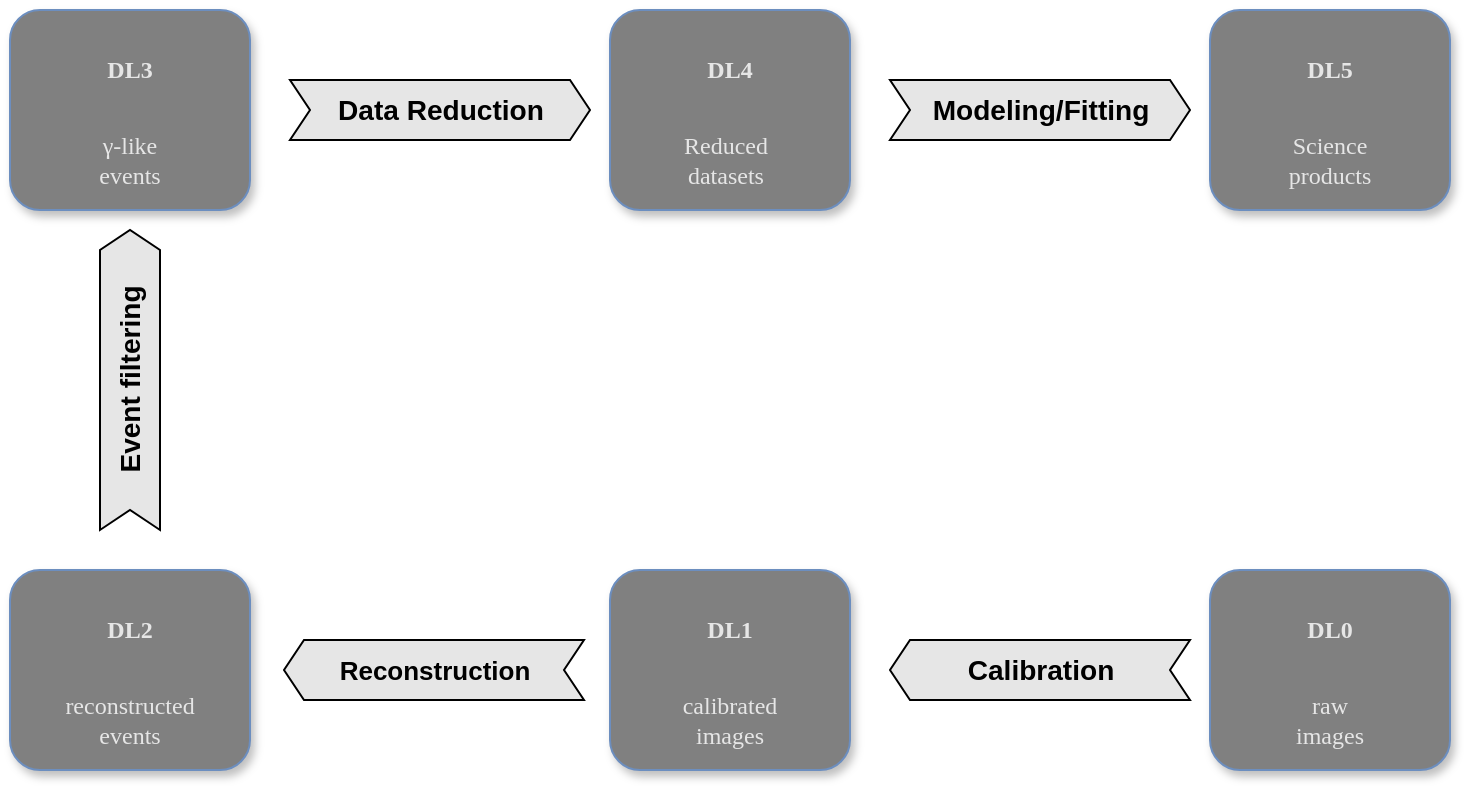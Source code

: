 <mxfile version="12.4.2" type="device" pages="1"><diagram id="I1iJfY8lE4EyTQfTNhxo" name="Page-1"><mxGraphModel dx="786" dy="534" grid="1" gridSize="10" guides="1" tooltips="1" connect="1" arrows="1" fold="1" page="1" pageScale="1" pageWidth="1169" pageHeight="827" math="0" shadow="0"><root><mxCell id="0"/><mxCell id="1" parent="0"/><mxCell id="Q_3ZV4ygJpZw-Eyu4J0S-1" value="" style="rounded=1;whiteSpace=wrap;html=1;fillColor=#808080;strokeColor=#6c8ebf;gradientColor=none;shadow=1;" parent="1" vertex="1"><mxGeometry x="20" y="200" width="120" height="100" as="geometry"/></mxCell><mxCell id="Q_3ZV4ygJpZw-Eyu4J0S-2" value="" style="rounded=1;whiteSpace=wrap;html=1;fillColor=#808080;strokeColor=#6c8ebf;gradientColor=none;shadow=1;" parent="1" vertex="1"><mxGeometry x="320" y="200" width="120" height="100" as="geometry"/></mxCell><mxCell id="Q_3ZV4ygJpZw-Eyu4J0S-3" value="" style="rounded=1;whiteSpace=wrap;html=1;fillColor=#808080;strokeColor=#6c8ebf;gradientColor=none;shadow=1;" parent="1" vertex="1"><mxGeometry x="620" y="200" width="120" height="100" as="geometry"/></mxCell><mxCell id="Q_3ZV4ygJpZw-Eyu4J0S-4" value="&lt;h4&gt;&lt;font face=&quot;Verdana&quot; color=&quot;#e6e6e6&quot;&gt;DL3&lt;/font&gt;&lt;/h4&gt;" style="text;html=1;strokeColor=none;fillColor=none;align=center;verticalAlign=middle;whiteSpace=wrap;rounded=0;shadow=1;" parent="1" vertex="1"><mxGeometry x="60" y="220" width="40" height="20" as="geometry"/></mxCell><mxCell id="Q_3ZV4ygJpZw-Eyu4J0S-5" value="&lt;h4&gt;&lt;font face=&quot;Verdana&quot; color=&quot;#e6e6e6&quot;&gt;DL4&lt;/font&gt;&lt;/h4&gt;" style="text;html=1;strokeColor=none;fillColor=none;align=center;verticalAlign=middle;whiteSpace=wrap;rounded=0;shadow=1;" parent="1" vertex="1"><mxGeometry x="360" y="220" width="40" height="20" as="geometry"/></mxCell><mxCell id="Q_3ZV4ygJpZw-Eyu4J0S-6" value="&lt;h4&gt;&lt;font face=&quot;Verdana&quot; color=&quot;#e6e6e6&quot;&gt;DL5&lt;/font&gt;&lt;/h4&gt;" style="text;html=1;strokeColor=none;fillColor=none;align=center;verticalAlign=middle;whiteSpace=wrap;rounded=0;shadow=1;" parent="1" vertex="1"><mxGeometry x="660" y="220" width="40" height="20" as="geometry"/></mxCell><mxCell id="Q_3ZV4ygJpZw-Eyu4J0S-7" value="&lt;pre&gt;&lt;font color=&quot;#e6e6e6&quot; face=&quot;Verdana&quot;&gt;Reduced&lt;br&gt;datasets&lt;/font&gt;&lt;/pre&gt;" style="text;html=1;strokeColor=none;fillColor=none;align=center;verticalAlign=middle;whiteSpace=wrap;rounded=0;shadow=1;" parent="1" vertex="1"><mxGeometry x="353" y="260" width="50" height="30" as="geometry"/></mxCell><mxCell id="Q_3ZV4ygJpZw-Eyu4J0S-8" value="&lt;pre&gt;&lt;font color=&quot;#e6e6e6&quot; face=&quot;Verdana&quot;&gt;Science&lt;br/&gt;products&lt;/font&gt;&lt;/pre&gt;" style="text;html=1;strokeColor=none;fillColor=none;align=center;verticalAlign=middle;whiteSpace=wrap;rounded=0;shadow=1;" parent="1" vertex="1"><mxGeometry x="655" y="260" width="50" height="30" as="geometry"/></mxCell><mxCell id="Q_3ZV4ygJpZw-Eyu4J0S-9" value="&lt;pre&gt;&lt;font color=&quot;#e6e6e6&quot; face=&quot;Verdana&quot;&gt;γ-like&lt;br/&gt;events&lt;/font&gt;&lt;/pre&gt;" style="text;html=1;strokeColor=none;fillColor=none;align=center;verticalAlign=middle;whiteSpace=wrap;rounded=0;shadow=1;" parent="1" vertex="1"><mxGeometry x="55" y="260" width="50" height="30" as="geometry"/></mxCell><mxCell id="Q_3ZV4ygJpZw-Eyu4J0S-11" value="&lt;h3&gt;Data Reduction&lt;/h3&gt;" style="html=1;shadow=0;dashed=0;align=center;verticalAlign=middle;shape=mxgraph.arrows2.arrow;dy=0;dx=10;notch=10;fillColor=#E6E6E6;gradientColor=none;" parent="1" vertex="1"><mxGeometry x="160" y="235" width="150" height="30" as="geometry"/></mxCell><mxCell id="Q_3ZV4ygJpZw-Eyu4J0S-12" value="&lt;h3&gt;Modeling/Fitting&lt;/h3&gt;" style="html=1;shadow=0;dashed=0;align=center;verticalAlign=middle;shape=mxgraph.arrows2.arrow;dy=0;dx=10;notch=10;fillColor=#E6E6E6;gradientColor=none;" parent="1" vertex="1"><mxGeometry x="460" y="235" width="150" height="30" as="geometry"/></mxCell><mxCell id="Q_3ZV4ygJpZw-Eyu4J0S-16" value="&lt;h3&gt;Event filtering&lt;/h3&gt;" style="html=1;shadow=0;dashed=0;align=center;verticalAlign=middle;shape=mxgraph.arrows2.arrow;dy=0;dx=10;notch=10;fillColor=#E6E6E6;gradientColor=none;direction=east;rotation=270;" parent="1" vertex="1"><mxGeometry x="5" y="370" width="150" height="30" as="geometry"/></mxCell><mxCell id="Q_3ZV4ygJpZw-Eyu4J0S-20" value="&lt;h3&gt;&lt;font style=&quot;font-size: 13px&quot;&gt;Reconstruction&lt;/font&gt;&lt;/h3&gt;" style="html=1;shadow=0;dashed=0;align=center;verticalAlign=middle;shape=mxgraph.arrows2.arrow;dy=0;dx=10;notch=10;fillColor=#E6E6E6;gradientColor=none;direction=west;" parent="1" vertex="1"><mxGeometry x="157" y="515" width="150" height="30" as="geometry"/></mxCell><mxCell id="Q_3ZV4ygJpZw-Eyu4J0S-24" value="&lt;h3&gt;Calibration&lt;/h3&gt;" style="html=1;shadow=0;dashed=0;align=center;verticalAlign=middle;shape=mxgraph.arrows2.arrow;dy=0;dx=10;notch=10;fillColor=#E6E6E6;gradientColor=none;direction=west;" parent="1" vertex="1"><mxGeometry x="460" y="515" width="150" height="30" as="geometry"/></mxCell><mxCell id="FiwzVdFwDxoNdwOkiPyp-1" value="" style="group" parent="1" vertex="1" connectable="0"><mxGeometry x="20" y="480" width="120" height="100" as="geometry"/></mxCell><mxCell id="Q_3ZV4ygJpZw-Eyu4J0S-13" value="" style="rounded=1;whiteSpace=wrap;html=1;fillColor=#808080;strokeColor=#6c8ebf;gradientColor=none;shadow=1;" parent="FiwzVdFwDxoNdwOkiPyp-1" vertex="1"><mxGeometry width="120" height="100" as="geometry"/></mxCell><mxCell id="Q_3ZV4ygJpZw-Eyu4J0S-14" value="&lt;h4&gt;&lt;font face=&quot;Verdana&quot; color=&quot;#e6e6e6&quot;&gt;DL2&lt;/font&gt;&lt;/h4&gt;" style="text;html=1;strokeColor=none;fillColor=none;align=center;verticalAlign=middle;whiteSpace=wrap;rounded=0;shadow=1;" parent="FiwzVdFwDxoNdwOkiPyp-1" vertex="1"><mxGeometry x="40" y="20" width="40" height="20" as="geometry"/></mxCell><mxCell id="Q_3ZV4ygJpZw-Eyu4J0S-15" value="&lt;pre&gt;&lt;font color=&quot;#e6e6e6&quot; face=&quot;Verdana&quot;&gt;reconstructed&lt;br&gt;events&lt;/font&gt;&lt;/pre&gt;" style="text;html=1;strokeColor=none;fillColor=none;align=center;verticalAlign=middle;whiteSpace=wrap;rounded=0;shadow=1;" parent="FiwzVdFwDxoNdwOkiPyp-1" vertex="1"><mxGeometry x="35" y="60" width="50" height="30" as="geometry"/></mxCell><mxCell id="FiwzVdFwDxoNdwOkiPyp-2" value="" style="group" parent="1" vertex="1" connectable="0"><mxGeometry x="320" y="480" width="120" height="100" as="geometry"/></mxCell><mxCell id="Q_3ZV4ygJpZw-Eyu4J0S-17" value="" style="rounded=1;whiteSpace=wrap;html=1;fillColor=#808080;strokeColor=#6c8ebf;gradientColor=none;shadow=1;" parent="FiwzVdFwDxoNdwOkiPyp-2" vertex="1"><mxGeometry width="120" height="100" as="geometry"/></mxCell><mxCell id="Q_3ZV4ygJpZw-Eyu4J0S-18" value="&lt;h4&gt;&lt;font face=&quot;Verdana&quot; color=&quot;#e6e6e6&quot;&gt;DL1&lt;/font&gt;&lt;/h4&gt;" style="text;html=1;strokeColor=none;fillColor=none;align=center;verticalAlign=middle;whiteSpace=wrap;rounded=0;shadow=1;" parent="FiwzVdFwDxoNdwOkiPyp-2" vertex="1"><mxGeometry x="40" y="20" width="40" height="20" as="geometry"/></mxCell><mxCell id="Q_3ZV4ygJpZw-Eyu4J0S-19" value="&lt;pre&gt;&lt;font color=&quot;#e6e6e6&quot; face=&quot;Verdana&quot;&gt;calibrated&lt;br/&gt;images&lt;/font&gt;&lt;/pre&gt;" style="text;html=1;strokeColor=none;fillColor=none;align=center;verticalAlign=middle;whiteSpace=wrap;rounded=0;shadow=1;" parent="FiwzVdFwDxoNdwOkiPyp-2" vertex="1"><mxGeometry x="35" y="60" width="50" height="30" as="geometry"/></mxCell><mxCell id="FiwzVdFwDxoNdwOkiPyp-3" value="" style="group" parent="1" vertex="1" connectable="0"><mxGeometry x="620" y="480" width="120" height="100" as="geometry"/></mxCell><mxCell id="Q_3ZV4ygJpZw-Eyu4J0S-21" value="" style="rounded=1;whiteSpace=wrap;html=1;fillColor=#808080;strokeColor=#6c8ebf;gradientColor=none;shadow=1;" parent="FiwzVdFwDxoNdwOkiPyp-3" vertex="1"><mxGeometry width="120" height="100" as="geometry"/></mxCell><mxCell id="Q_3ZV4ygJpZw-Eyu4J0S-22" value="&lt;h4&gt;&lt;font face=&quot;Verdana&quot; color=&quot;#e6e6e6&quot;&gt;DL0&lt;/font&gt;&lt;/h4&gt;" style="text;html=1;strokeColor=none;fillColor=none;align=center;verticalAlign=middle;whiteSpace=wrap;rounded=0;shadow=1;" parent="FiwzVdFwDxoNdwOkiPyp-3" vertex="1"><mxGeometry x="40" y="20" width="40" height="20" as="geometry"/></mxCell><mxCell id="Q_3ZV4ygJpZw-Eyu4J0S-23" value="&lt;pre&gt;&lt;font color=&quot;#e6e6e6&quot; face=&quot;Verdana&quot;&gt;raw&lt;br/&gt;images&lt;/font&gt;&lt;/pre&gt;" style="text;html=1;strokeColor=none;fillColor=none;align=center;verticalAlign=middle;whiteSpace=wrap;rounded=0;shadow=1;" parent="FiwzVdFwDxoNdwOkiPyp-3" vertex="1"><mxGeometry x="35" y="60" width="50" height="30" as="geometry"/></mxCell></root></mxGraphModel></diagram></mxfile>